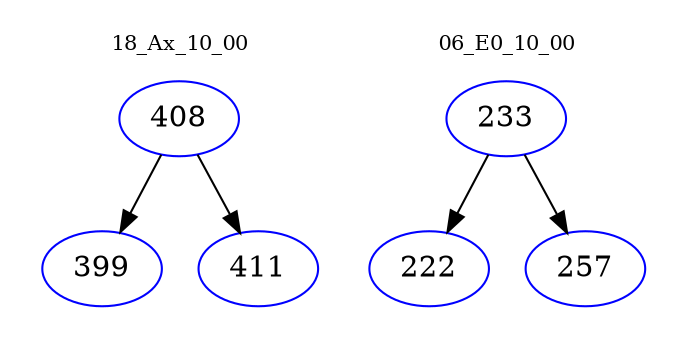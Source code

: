 digraph{
subgraph cluster_0 {
color = white
label = "18_Ax_10_00";
fontsize=10;
T0_408 [label="408", color="blue"]
T0_408 -> T0_399 [color="black"]
T0_399 [label="399", color="blue"]
T0_408 -> T0_411 [color="black"]
T0_411 [label="411", color="blue"]
}
subgraph cluster_1 {
color = white
label = "06_E0_10_00";
fontsize=10;
T1_233 [label="233", color="blue"]
T1_233 -> T1_222 [color="black"]
T1_222 [label="222", color="blue"]
T1_233 -> T1_257 [color="black"]
T1_257 [label="257", color="blue"]
}
}
